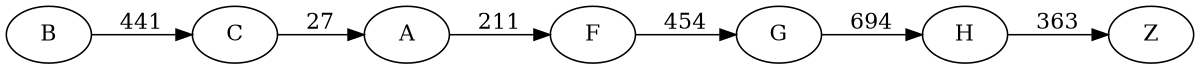 digraph G {
	rankdir=LR size="8,5"
	B
	C
	B -> C [label=441]
	C
	A
	C -> A [label=27]
	A
	F
	A -> F [label=211]
	F
	G
	F -> G [label=454]
	G
	H
	G -> H [label=694]
	H
	Z
	H -> Z [label=363]
}
